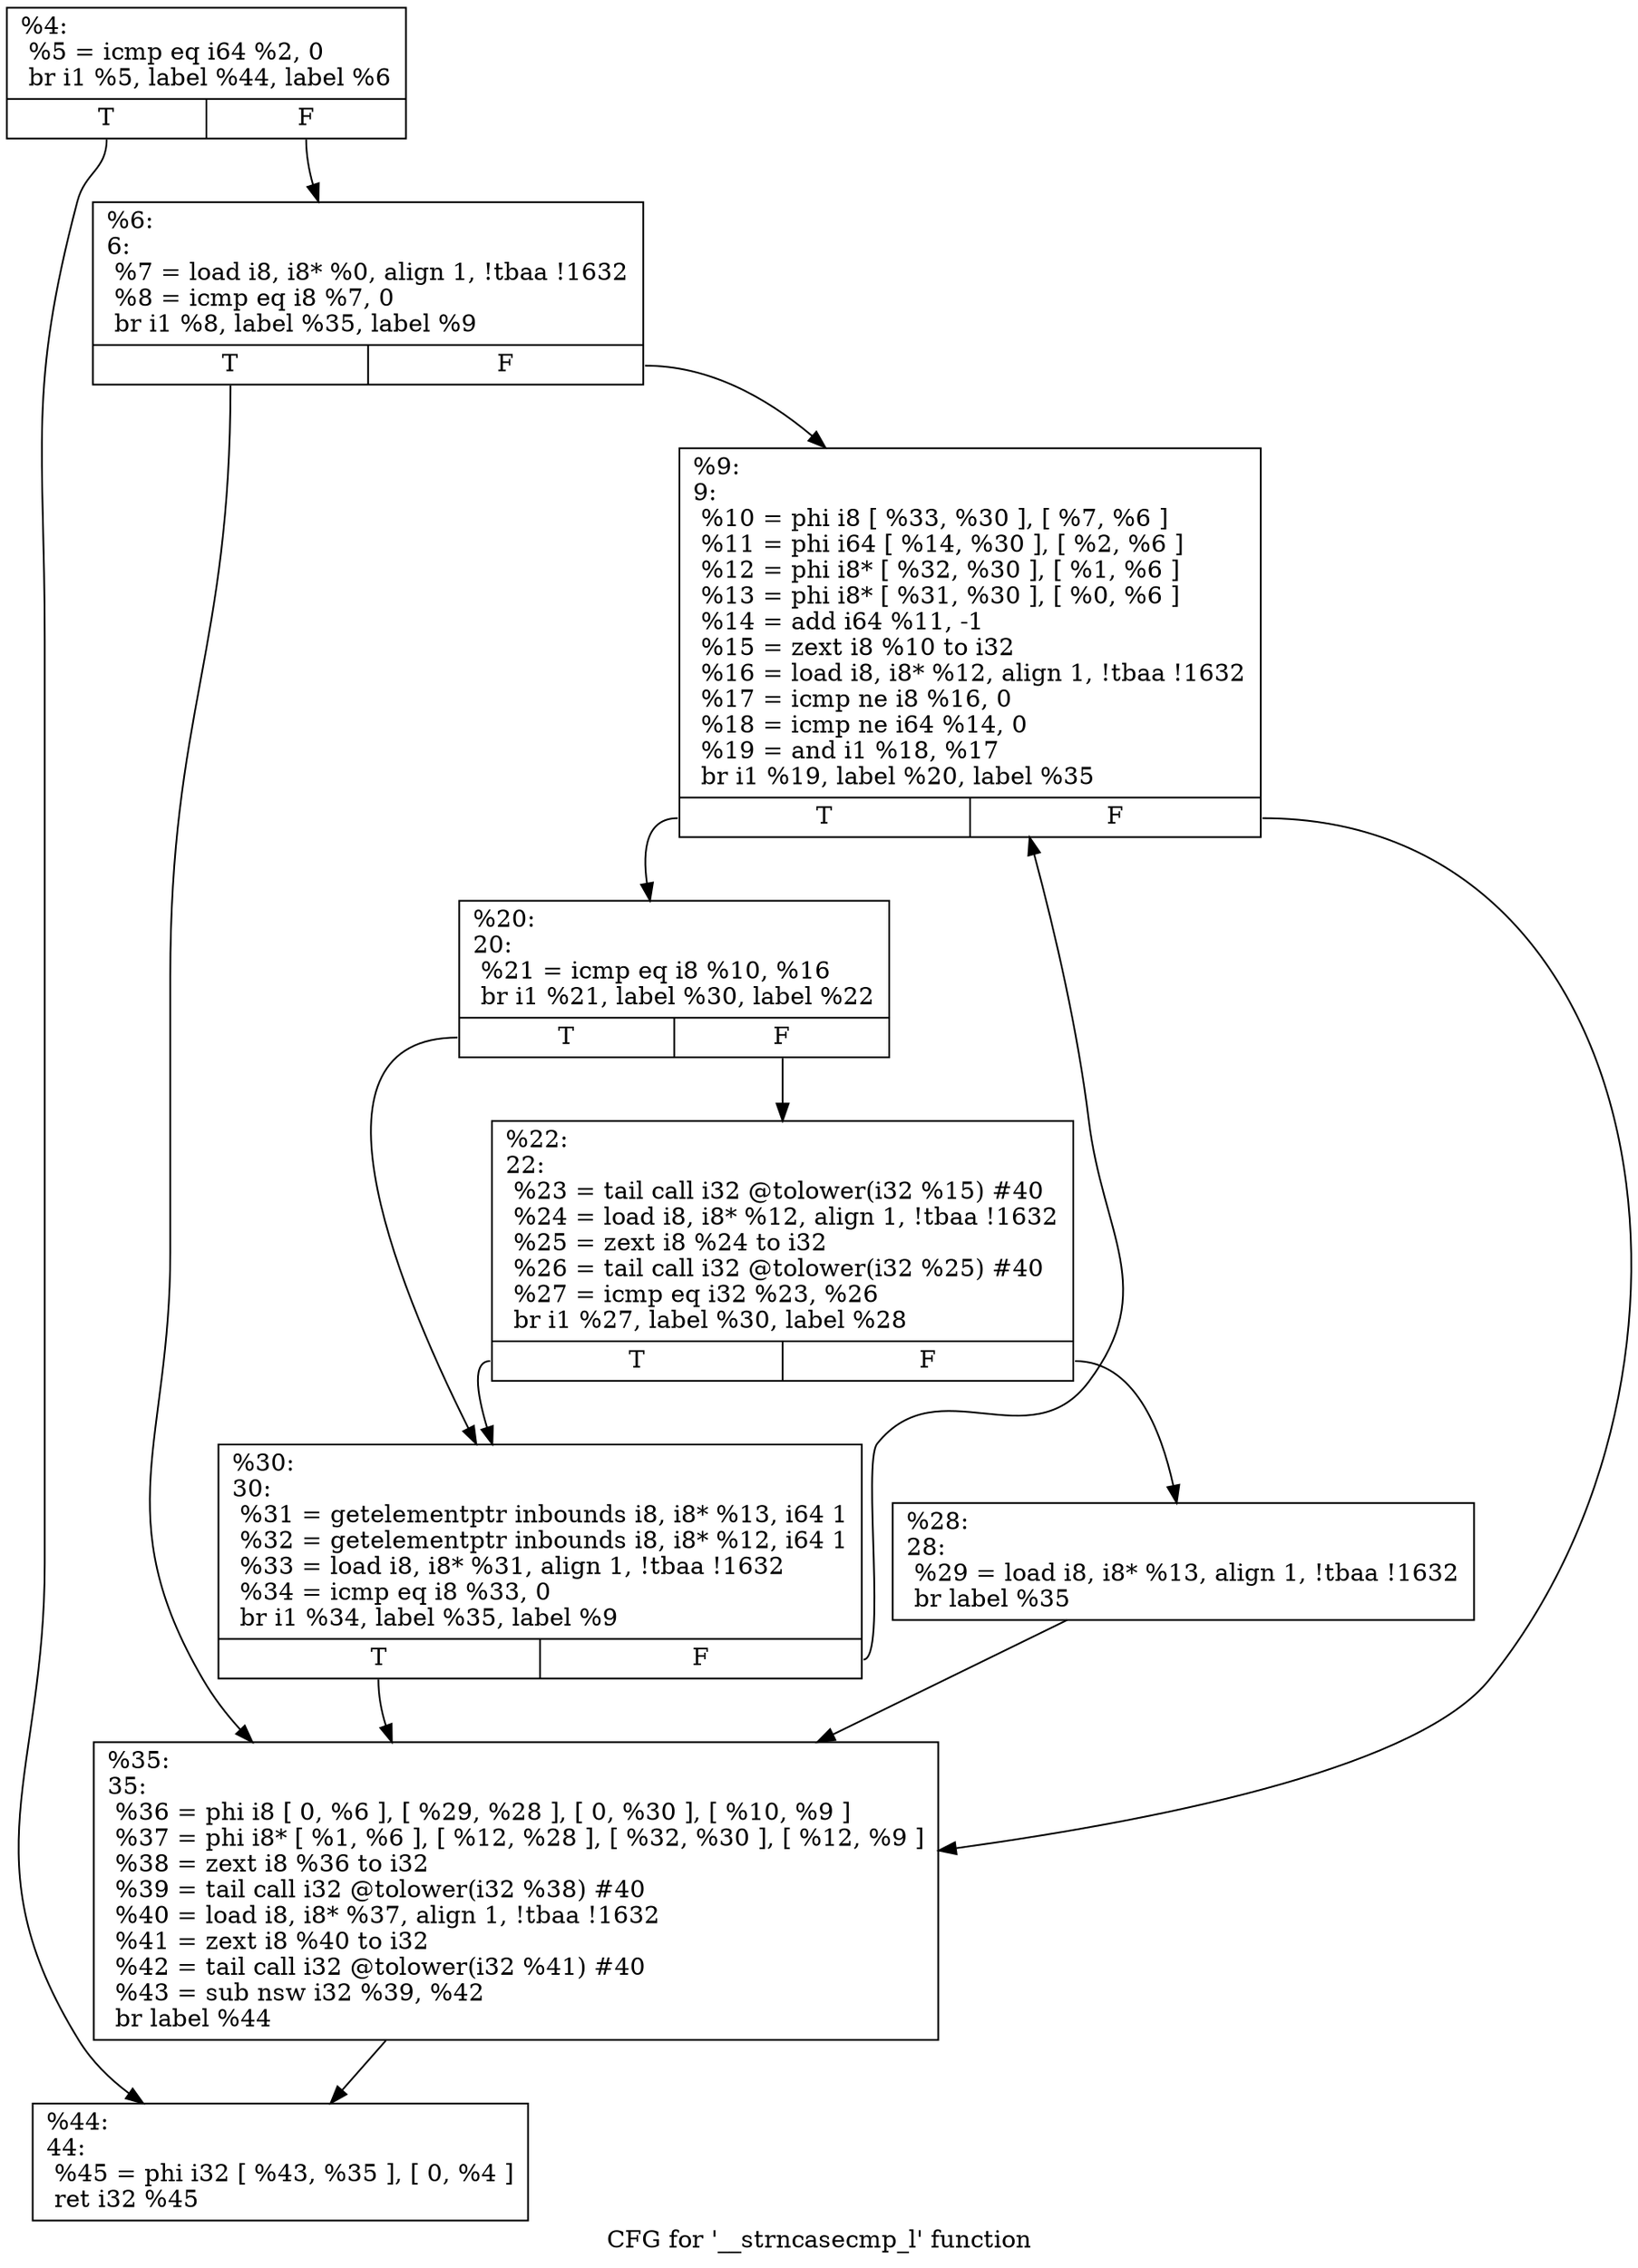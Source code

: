 digraph "CFG for '__strncasecmp_l' function" {
	label="CFG for '__strncasecmp_l' function";

	Node0x16e37e0 [shape=record,label="{%4:\l  %5 = icmp eq i64 %2, 0\l  br i1 %5, label %44, label %6\l|{<s0>T|<s1>F}}"];
	Node0x16e37e0:s0 -> Node0x16e3a60;
	Node0x16e37e0:s1 -> Node0x16e3830;
	Node0x16e3830 [shape=record,label="{%6:\l6:                                                \l  %7 = load i8, i8* %0, align 1, !tbaa !1632\l  %8 = icmp eq i8 %7, 0\l  br i1 %8, label %35, label %9\l|{<s0>T|<s1>F}}"];
	Node0x16e3830:s0 -> Node0x16e3a10;
	Node0x16e3830:s1 -> Node0x16e3880;
	Node0x16e3880 [shape=record,label="{%9:\l9:                                                \l  %10 = phi i8 [ %33, %30 ], [ %7, %6 ]\l  %11 = phi i64 [ %14, %30 ], [ %2, %6 ]\l  %12 = phi i8* [ %32, %30 ], [ %1, %6 ]\l  %13 = phi i8* [ %31, %30 ], [ %0, %6 ]\l  %14 = add i64 %11, -1\l  %15 = zext i8 %10 to i32\l  %16 = load i8, i8* %12, align 1, !tbaa !1632\l  %17 = icmp ne i8 %16, 0\l  %18 = icmp ne i64 %14, 0\l  %19 = and i1 %18, %17\l  br i1 %19, label %20, label %35\l|{<s0>T|<s1>F}}"];
	Node0x16e3880:s0 -> Node0x16e38d0;
	Node0x16e3880:s1 -> Node0x16e3a10;
	Node0x16e38d0 [shape=record,label="{%20:\l20:                                               \l  %21 = icmp eq i8 %10, %16\l  br i1 %21, label %30, label %22\l|{<s0>T|<s1>F}}"];
	Node0x16e38d0:s0 -> Node0x16e39c0;
	Node0x16e38d0:s1 -> Node0x16e3920;
	Node0x16e3920 [shape=record,label="{%22:\l22:                                               \l  %23 = tail call i32 @tolower(i32 %15) #40\l  %24 = load i8, i8* %12, align 1, !tbaa !1632\l  %25 = zext i8 %24 to i32\l  %26 = tail call i32 @tolower(i32 %25) #40\l  %27 = icmp eq i32 %23, %26\l  br i1 %27, label %30, label %28\l|{<s0>T|<s1>F}}"];
	Node0x16e3920:s0 -> Node0x16e39c0;
	Node0x16e3920:s1 -> Node0x16e3970;
	Node0x16e3970 [shape=record,label="{%28:\l28:                                               \l  %29 = load i8, i8* %13, align 1, !tbaa !1632\l  br label %35\l}"];
	Node0x16e3970 -> Node0x16e3a10;
	Node0x16e39c0 [shape=record,label="{%30:\l30:                                               \l  %31 = getelementptr inbounds i8, i8* %13, i64 1\l  %32 = getelementptr inbounds i8, i8* %12, i64 1\l  %33 = load i8, i8* %31, align 1, !tbaa !1632\l  %34 = icmp eq i8 %33, 0\l  br i1 %34, label %35, label %9\l|{<s0>T|<s1>F}}"];
	Node0x16e39c0:s0 -> Node0x16e3a10;
	Node0x16e39c0:s1 -> Node0x16e3880;
	Node0x16e3a10 [shape=record,label="{%35:\l35:                                               \l  %36 = phi i8 [ 0, %6 ], [ %29, %28 ], [ 0, %30 ], [ %10, %9 ]\l  %37 = phi i8* [ %1, %6 ], [ %12, %28 ], [ %32, %30 ], [ %12, %9 ]\l  %38 = zext i8 %36 to i32\l  %39 = tail call i32 @tolower(i32 %38) #40\l  %40 = load i8, i8* %37, align 1, !tbaa !1632\l  %41 = zext i8 %40 to i32\l  %42 = tail call i32 @tolower(i32 %41) #40\l  %43 = sub nsw i32 %39, %42\l  br label %44\l}"];
	Node0x16e3a10 -> Node0x16e3a60;
	Node0x16e3a60 [shape=record,label="{%44:\l44:                                               \l  %45 = phi i32 [ %43, %35 ], [ 0, %4 ]\l  ret i32 %45\l}"];
}
